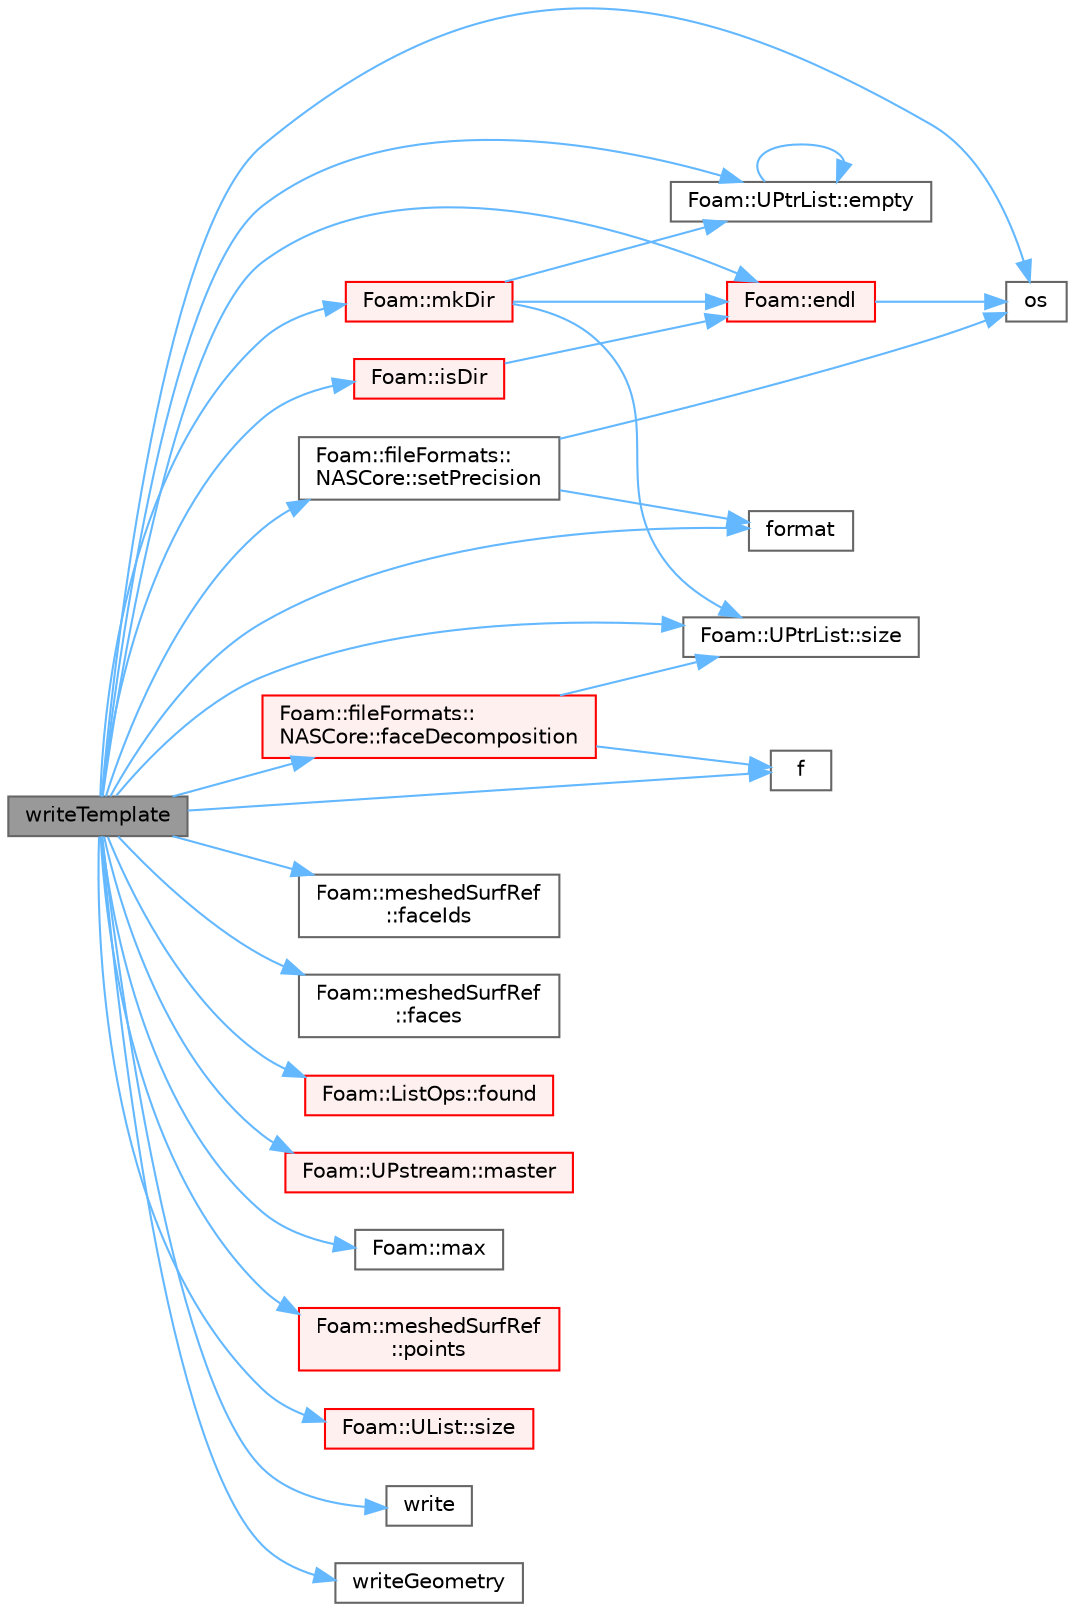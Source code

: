 digraph "writeTemplate"
{
 // LATEX_PDF_SIZE
  bgcolor="transparent";
  edge [fontname=Helvetica,fontsize=10,labelfontname=Helvetica,labelfontsize=10];
  node [fontname=Helvetica,fontsize=10,shape=box,height=0.2,width=0.4];
  rankdir="LR";
  Node1 [id="Node000001",label="writeTemplate",height=0.2,width=0.4,color="gray40", fillcolor="grey60", style="filled", fontcolor="black",tooltip=" "];
  Node1 -> Node2 [id="edge1_Node000001_Node000002",color="steelblue1",style="solid",tooltip=" "];
  Node2 [id="Node000002",label="Foam::UPtrList::empty",height=0.2,width=0.4,color="grey40", fillcolor="white", style="filled",URL="$classFoam_1_1UPtrList.html#a3f6fc5de06a318920d84f3c3742db07f",tooltip=" "];
  Node2 -> Node2 [id="edge2_Node000002_Node000002",color="steelblue1",style="solid",tooltip=" "];
  Node1 -> Node3 [id="edge3_Node000001_Node000003",color="steelblue1",style="solid",tooltip=" "];
  Node3 [id="Node000003",label="Foam::endl",height=0.2,width=0.4,color="red", fillcolor="#FFF0F0", style="filled",URL="$namespaceFoam.html#a7d5eca45a323264dc5fe811500ebda47",tooltip=" "];
  Node3 -> Node6 [id="edge4_Node000003_Node000006",color="steelblue1",style="solid",tooltip=" "];
  Node6 [id="Node000006",label="os",height=0.2,width=0.4,color="grey40", fillcolor="white", style="filled",URL="$faMeshWriteEdgesOBJ_8H.html#abea05d50bd7259b44f2002c0382ba13e",tooltip=" "];
  Node1 -> Node7 [id="edge5_Node000001_Node000007",color="steelblue1",style="solid",tooltip=" "];
  Node7 [id="Node000007",label="f",height=0.2,width=0.4,color="grey40", fillcolor="white", style="filled",URL="$readKivaGrid_8H.html#a888be93833ac7a23170555c69c690288",tooltip=" "];
  Node1 -> Node8 [id="edge6_Node000001_Node000008",color="steelblue1",style="solid",tooltip=" "];
  Node8 [id="Node000008",label="Foam::fileFormats::\lNASCore::faceDecomposition",height=0.2,width=0.4,color="red", fillcolor="#FFF0F0", style="filled",URL="$classFoam_1_1fileFormats_1_1NASCore.html#ac70708422987306b20132dba1a8bdb76",tooltip=" "];
  Node8 -> Node7 [id="edge7_Node000008_Node000007",color="steelblue1",style="solid",tooltip=" "];
  Node8 -> Node12 [id="edge8_Node000008_Node000012",color="steelblue1",style="solid",tooltip=" "];
  Node12 [id="Node000012",label="Foam::UPtrList::size",height=0.2,width=0.4,color="grey40", fillcolor="white", style="filled",URL="$classFoam_1_1UPtrList.html#a95603446b248fe1ecf5dc59bcc2eaff0",tooltip=" "];
  Node1 -> Node13 [id="edge9_Node000001_Node000013",color="steelblue1",style="solid",tooltip=" "];
  Node13 [id="Node000013",label="Foam::meshedSurfRef\l::faceIds",height=0.2,width=0.4,color="grey40", fillcolor="white", style="filled",URL="$classFoam_1_1meshedSurfRef.html#a741ca86794c57274430766450066cace",tooltip=" "];
  Node1 -> Node14 [id="edge10_Node000001_Node000014",color="steelblue1",style="solid",tooltip=" "];
  Node14 [id="Node000014",label="Foam::meshedSurfRef\l::faces",height=0.2,width=0.4,color="grey40", fillcolor="white", style="filled",URL="$classFoam_1_1meshedSurfRef.html#a7fb70231893fc7905d150cef063f2be8",tooltip=" "];
  Node1 -> Node15 [id="edge11_Node000001_Node000015",color="steelblue1",style="solid",tooltip=" "];
  Node15 [id="Node000015",label="format",height=0.2,width=0.4,color="grey40", fillcolor="white", style="filled",URL="$readConversionProperties_8H.html#a06c740162739117895c5abc2dfa22ecc",tooltip=" "];
  Node1 -> Node16 [id="edge12_Node000001_Node000016",color="steelblue1",style="solid",tooltip=" "];
  Node16 [id="Node000016",label="Foam::ListOps::found",height=0.2,width=0.4,color="red", fillcolor="#FFF0F0", style="filled",URL="$namespaceFoam_1_1ListOps.html#a90b074f61ed94498a7d8604b2053fe71",tooltip=" "];
  Node1 -> Node19 [id="edge13_Node000001_Node000019",color="steelblue1",style="solid",tooltip=" "];
  Node19 [id="Node000019",label="Foam::isDir",height=0.2,width=0.4,color="red", fillcolor="#FFF0F0", style="filled",URL="$namespaceFoam.html#aeb53e94fd0882811464b5e04683bfb5b",tooltip=" "];
  Node19 -> Node3 [id="edge14_Node000019_Node000003",color="steelblue1",style="solid",tooltip=" "];
  Node1 -> Node22 [id="edge15_Node000001_Node000022",color="steelblue1",style="solid",tooltip=" "];
  Node22 [id="Node000022",label="Foam::UPstream::master",height=0.2,width=0.4,color="red", fillcolor="#FFF0F0", style="filled",URL="$classFoam_1_1UPstream.html#a60159c36fcc2e247e0cb24b89914f1e4",tooltip=" "];
  Node1 -> Node24 [id="edge16_Node000001_Node000024",color="steelblue1",style="solid",tooltip=" "];
  Node24 [id="Node000024",label="Foam::max",height=0.2,width=0.4,color="grey40", fillcolor="white", style="filled",URL="$namespaceFoam.html#a0e0c00c14acbabe88eec56a8b0fa2806",tooltip=" "];
  Node1 -> Node25 [id="edge17_Node000001_Node000025",color="steelblue1",style="solid",tooltip=" "];
  Node25 [id="Node000025",label="Foam::mkDir",height=0.2,width=0.4,color="red", fillcolor="#FFF0F0", style="filled",URL="$namespaceFoam.html#a29d00c4f6f15a72ca273332f74137075",tooltip=" "];
  Node25 -> Node2 [id="edge18_Node000025_Node000002",color="steelblue1",style="solid",tooltip=" "];
  Node25 -> Node3 [id="edge19_Node000025_Node000003",color="steelblue1",style="solid",tooltip=" "];
  Node25 -> Node12 [id="edge20_Node000025_Node000012",color="steelblue1",style="solid",tooltip=" "];
  Node1 -> Node6 [id="edge21_Node000001_Node000006",color="steelblue1",style="solid",tooltip=" "];
  Node1 -> Node29 [id="edge22_Node000001_Node000029",color="steelblue1",style="solid",tooltip=" "];
  Node29 [id="Node000029",label="Foam::meshedSurfRef\l::points",height=0.2,width=0.4,color="red", fillcolor="#FFF0F0", style="filled",URL="$classFoam_1_1meshedSurfRef.html#a05372debeb84d0a1e4aa76d8d1d7501f",tooltip=" "];
  Node1 -> Node32 [id="edge23_Node000001_Node000032",color="steelblue1",style="solid",tooltip=" "];
  Node32 [id="Node000032",label="Foam::fileFormats::\lNASCore::setPrecision",height=0.2,width=0.4,color="grey40", fillcolor="white", style="filled",URL="$classFoam_1_1fileFormats_1_1NASCore.html#a319ee81f89f854fbe7f1ff5656fd338b",tooltip=" "];
  Node32 -> Node15 [id="edge24_Node000032_Node000015",color="steelblue1",style="solid",tooltip=" "];
  Node32 -> Node6 [id="edge25_Node000032_Node000006",color="steelblue1",style="solid",tooltip=" "];
  Node1 -> Node12 [id="edge26_Node000001_Node000012",color="steelblue1",style="solid",tooltip=" "];
  Node1 -> Node33 [id="edge27_Node000001_Node000033",color="steelblue1",style="solid",tooltip=" "];
  Node33 [id="Node000033",label="Foam::UList::size",height=0.2,width=0.4,color="red", fillcolor="#FFF0F0", style="filled",URL="$classFoam_1_1UList.html#ac1fc1d9dab324bb1b8452c7aa4813026",tooltip=" "];
  Node1 -> Node5 [id="edge28_Node000001_Node000005",color="steelblue1",style="solid",tooltip=" "];
  Node5 [id="Node000005",label="write",height=0.2,width=0.4,color="grey40", fillcolor="white", style="filled",URL="$output_8H.html#ac5370a3f202de84040d5e2d2c7b3a0bd",tooltip=" "];
  Node1 -> Node35 [id="edge29_Node000001_Node000035",color="steelblue1",style="solid",tooltip=" "];
  Node35 [id="Node000035",label="writeGeometry",height=0.2,width=0.4,color="grey40", fillcolor="white", style="filled",URL="$checkFaMesh_2faMeshWriteVTK_8H.html#a718a9a60aabb0e3a914cf79581d3242f",tooltip=" "];
}
